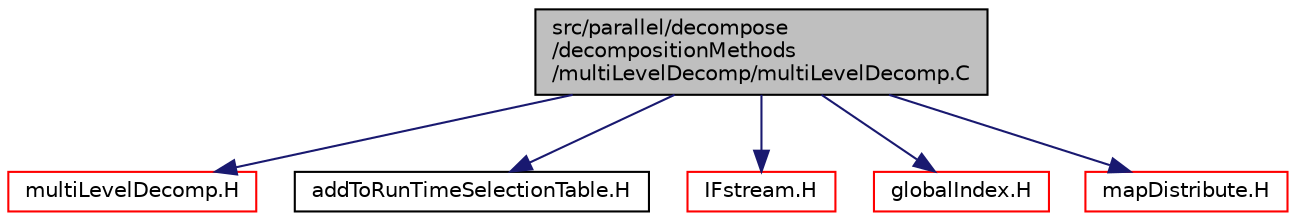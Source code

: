 digraph "src/parallel/decompose/decompositionMethods/multiLevelDecomp/multiLevelDecomp.C"
{
  bgcolor="transparent";
  edge [fontname="Helvetica",fontsize="10",labelfontname="Helvetica",labelfontsize="10"];
  node [fontname="Helvetica",fontsize="10",shape=record];
  Node0 [label="src/parallel/decompose\l/decompositionMethods\l/multiLevelDecomp/multiLevelDecomp.C",height=0.2,width=0.4,color="black", fillcolor="grey75", style="filled", fontcolor="black"];
  Node0 -> Node1 [color="midnightblue",fontsize="10",style="solid",fontname="Helvetica"];
  Node1 [label="multiLevelDecomp.H",height=0.2,width=0.4,color="red",URL="$a13907.html"];
  Node0 -> Node240 [color="midnightblue",fontsize="10",style="solid",fontname="Helvetica"];
  Node240 [label="addToRunTimeSelectionTable.H",height=0.2,width=0.4,color="black",URL="$a09989.html",tooltip="Macros for easy insertion into run-time selection tables. "];
  Node0 -> Node241 [color="midnightblue",fontsize="10",style="solid",fontname="Helvetica"];
  Node241 [label="IFstream.H",height=0.2,width=0.4,color="red",URL="$a09785.html"];
  Node0 -> Node243 [color="midnightblue",fontsize="10",style="solid",fontname="Helvetica"];
  Node243 [label="globalIndex.H",height=0.2,width=0.4,color="red",URL="$a12281.html"];
  Node0 -> Node246 [color="midnightblue",fontsize="10",style="solid",fontname="Helvetica"];
  Node246 [label="mapDistribute.H",height=0.2,width=0.4,color="red",URL="$a12335.html"];
}
